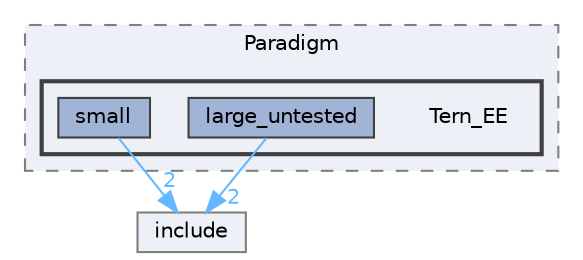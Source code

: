 digraph "D:/Projects/Raspberrypi_pico/pico_freertos_final/freertos_pico2/pico_freertos/FreeRTOS-Kernel/portable/Paradigm/Tern_EE"
{
 // LATEX_PDF_SIZE
  bgcolor="transparent";
  edge [fontname=Helvetica,fontsize=10,labelfontname=Helvetica,labelfontsize=10];
  node [fontname=Helvetica,fontsize=10,shape=box,height=0.2,width=0.4];
  compound=true
  subgraph clusterdir_f0213d94d697a5d2e41525b08b996288 {
    graph [ bgcolor="#edf0f7", pencolor="grey50", label="Paradigm", fontname=Helvetica,fontsize=10 style="filled,dashed", URL="dir_f0213d94d697a5d2e41525b08b996288.html",tooltip=""]
  subgraph clusterdir_7fad803b7f699fcb12a225a687aeea78 {
    graph [ bgcolor="#edf0f7", pencolor="grey25", label="", fontname=Helvetica,fontsize=10 style="filled,bold", URL="dir_7fad803b7f699fcb12a225a687aeea78.html",tooltip=""]
    dir_7fad803b7f699fcb12a225a687aeea78 [shape=plaintext, label="Tern_EE"];
  dir_a82e07560a9d944859feb60a9326ae3b [label="large_untested", fillcolor="#a2b4d6", color="grey25", style="filled", URL="dir_a82e07560a9d944859feb60a9326ae3b.html",tooltip=""];
  dir_992f6c67baad12656db6e7e8d28ebf8c [label="small", fillcolor="#a2b4d6", color="grey25", style="filled", URL="dir_992f6c67baad12656db6e7e8d28ebf8c.html",tooltip=""];
  }
  }
  dir_c69ece34c3f150cb2c6f1098178b172a [label="include", fillcolor="#edf0f7", color="grey50", style="filled", URL="dir_c69ece34c3f150cb2c6f1098178b172a.html",tooltip=""];
  dir_a82e07560a9d944859feb60a9326ae3b->dir_c69ece34c3f150cb2c6f1098178b172a [headlabel="2", labeldistance=1.5 headhref="dir_000130_000125.html" href="dir_000130_000125.html" color="steelblue1" fontcolor="steelblue1"];
  dir_992f6c67baad12656db6e7e8d28ebf8c->dir_c69ece34c3f150cb2c6f1098178b172a [headlabel="2", labeldistance=1.5 headhref="dir_000234_000125.html" href="dir_000234_000125.html" color="steelblue1" fontcolor="steelblue1"];
}
